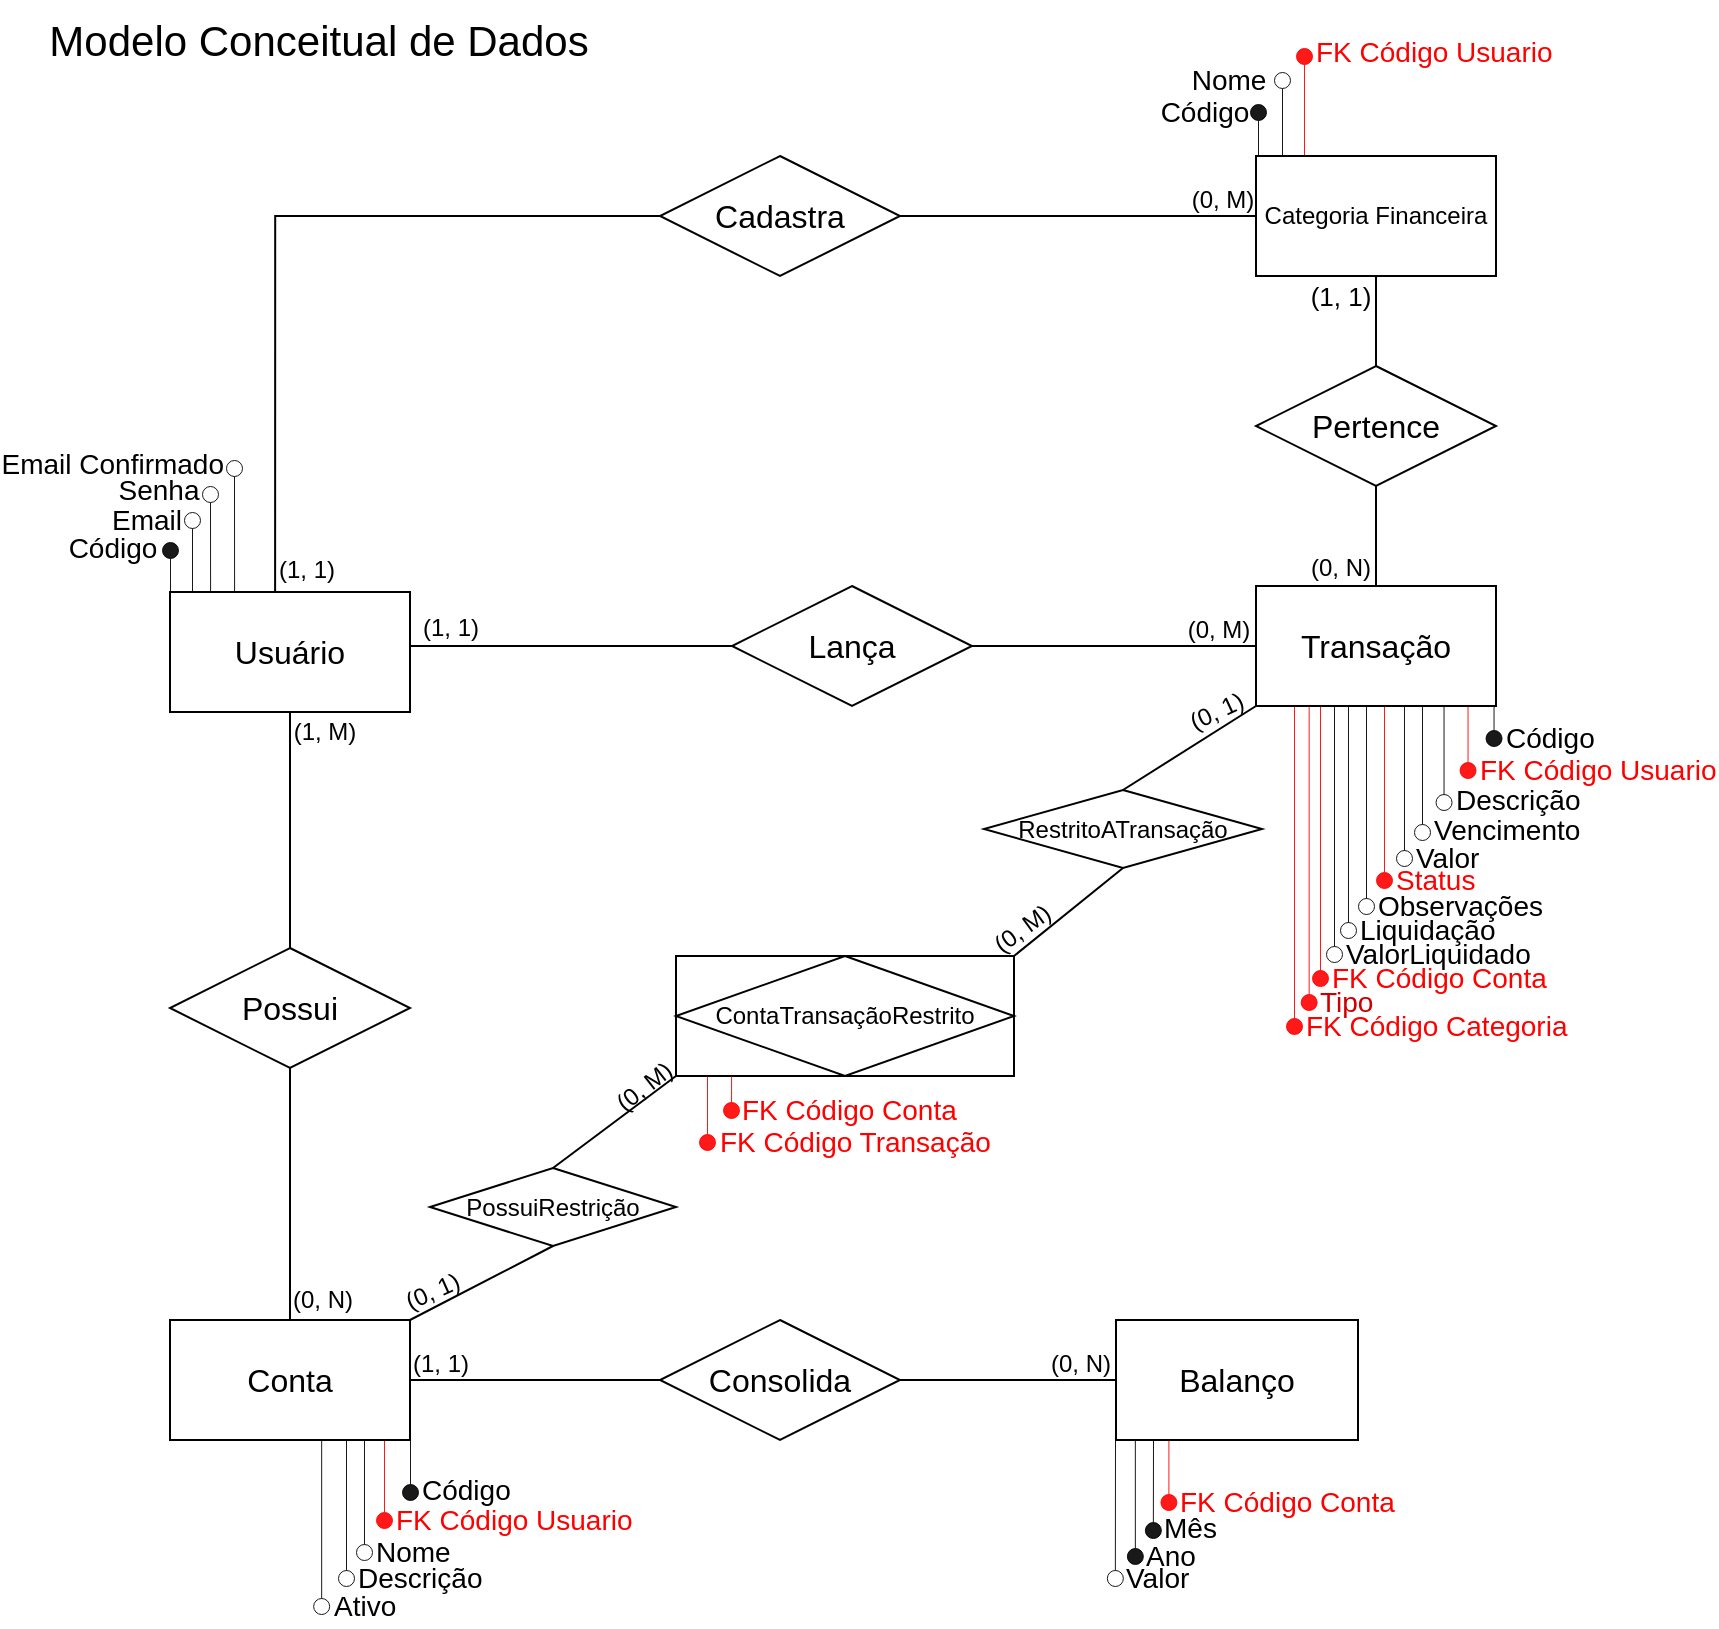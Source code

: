 <mxfile version="23.0.2" type="device">
  <diagram name="Página-1" id="3gqKRnXt5KwjTsprkyF4">
    <mxGraphModel dx="1993" dy="967" grid="0" gridSize="10" guides="1" tooltips="1" connect="1" arrows="1" fold="1" page="0" pageScale="1" pageWidth="827" pageHeight="1169" math="0" shadow="0">
      <root>
        <mxCell id="0" />
        <mxCell id="1" parent="0" />
        <mxCell id="-aR6I5MmQxgVPl5FrKaz-46" value="FK Código Conta" style="html=1;verticalAlign=middle;startArrow=oval;startFill=1;endArrow=none;startSize=8;curved=0;rounded=0;fontSize=14;strokeColor=#FF0000;strokeWidth=0.5;endFill=0;entryX=0;entryY=1;entryDx=0;entryDy=0;jumpSize=0;shadow=0;opacity=90;jumpStyle=line;align=left;horizontal=1;labelBackgroundColor=none;fillColor=#f8cecc;fontColor=#FF0000;" parent="1" edge="1">
          <mxGeometry x="-1" y="-4" width="60" relative="1" as="geometry">
            <mxPoint x="480.2" y="1017" as="sourcePoint" />
            <mxPoint x="480.2" y="985" as="targetPoint" />
            <mxPoint as="offset" />
          </mxGeometry>
        </mxCell>
        <mxCell id="-aR6I5MmQxgVPl5FrKaz-48" value="Mês" style="html=1;verticalAlign=middle;startArrow=oval;startFill=1;endArrow=none;startSize=8;curved=0;rounded=0;fontSize=14;strokeColor=#000000;strokeWidth=0.5;endFill=0;jumpSize=0;shadow=0;opacity=90;jumpStyle=line;align=left;horizontal=1;labelBackgroundColor=none;fontColor=#000000;entryX=0.5;entryY=1;entryDx=0;entryDy=0;" parent="1" edge="1">
          <mxGeometry x="-0.965" y="-4" width="60" relative="1" as="geometry">
            <mxPoint x="472.43" y="1031" as="sourcePoint" />
            <mxPoint x="472.5" y="985" as="targetPoint" />
            <mxPoint as="offset" />
          </mxGeometry>
        </mxCell>
        <mxCell id="-aR6I5MmQxgVPl5FrKaz-49" value="Ano" style="html=1;verticalAlign=middle;startArrow=oval;startFill=1;endArrow=none;startSize=8;curved=0;rounded=0;fontSize=14;strokeColor=default;strokeWidth=0.5;endFill=0;jumpSize=0;shadow=0;opacity=90;jumpStyle=line;align=left;horizontal=1;labelBackgroundColor=none;entryX=0.425;entryY=0.993;entryDx=0;entryDy=0;entryPerimeter=0;" parent="1" edge="1">
          <mxGeometry x="-1" y="-4" width="60" relative="1" as="geometry">
            <mxPoint x="463.43" y="1044" as="sourcePoint" />
            <mxPoint x="463.425" y="984.58" as="targetPoint" />
            <mxPoint as="offset" />
          </mxGeometry>
        </mxCell>
        <mxCell id="-aR6I5MmQxgVPl5FrKaz-50" value="Valor" style="html=1;verticalAlign=middle;startArrow=oval;startFill=0;endArrow=none;startSize=8;curved=0;rounded=0;fontSize=14;strokeColor=default;strokeWidth=0.5;endFill=0;jumpSize=0;shadow=0;opacity=90;jumpStyle=line;align=left;horizontal=1;labelBackgroundColor=none;entryX=0.343;entryY=1.006;entryDx=0;entryDy=0;entryPerimeter=0;" parent="1" edge="1">
          <mxGeometry x="-1" y="-4" width="60" relative="1" as="geometry">
            <mxPoint x="453.43" y="1055" as="sourcePoint" />
            <mxPoint x="453.503" y="985.36" as="targetPoint" />
            <mxPoint as="offset" />
          </mxGeometry>
        </mxCell>
        <mxCell id="Ddyv1p4y5gCR3032bXAw-1" style="edgeStyle=orthogonalEdgeStyle;rounded=0;orthogonalLoop=1;jettySize=auto;html=1;entryX=0;entryY=0.5;entryDx=0;entryDy=0;strokeColor=default;endArrow=none;endFill=0;exitX=1;exitY=0.5;exitDx=0;exitDy=0;" parent="1" source="-aR6I5MmQxgVPl5FrKaz-4" edge="1">
          <mxGeometry relative="1" as="geometry">
            <mxPoint x="524" y="589" as="targetPoint" />
            <mxPoint x="460" y="589" as="sourcePoint" />
          </mxGeometry>
        </mxCell>
        <mxCell id="Ddyv1p4y5gCR3032bXAw-5" value="(1, 1)" style="text;html=1;align=center;verticalAlign=middle;resizable=0;points=[];autosize=1;strokeColor=none;fillColor=none;" parent="1" vertex="1">
          <mxGeometry x="98" y="567" width="46" height="26" as="geometry" />
        </mxCell>
        <mxCell id="Ddyv1p4y5gCR3032bXAw-7" style="edgeStyle=orthogonalEdgeStyle;rounded=0;orthogonalLoop=1;jettySize=auto;html=1;entryX=0.5;entryY=0;entryDx=0;entryDy=0;strokeColor=default;endArrow=none;endFill=0;exitX=0.5;exitY=1;exitDx=0;exitDy=0;" parent="1" source="Ddyv1p4y5gCR3032bXAw-2" target="Ddyv1p4y5gCR3032bXAw-10" edge="1">
          <mxGeometry relative="1" as="geometry">
            <mxPoint x="185" y="779" as="sourcePoint" />
          </mxGeometry>
        </mxCell>
        <mxCell id="Ddyv1p4y5gCR3032bXAw-8" style="edgeStyle=orthogonalEdgeStyle;rounded=0;orthogonalLoop=1;jettySize=auto;html=1;entryX=0.5;entryY=1;entryDx=0;entryDy=0;endArrow=none;endFill=0;" parent="1" source="Ddyv1p4y5gCR3032bXAw-9" target="Ddyv1p4y5gCR3032bXAw-10" edge="1">
          <mxGeometry relative="1" as="geometry" />
        </mxCell>
        <mxCell id="Ddyv1p4y5gCR3032bXAw-11" value="(0, N)" style="text;html=1;align=center;verticalAlign=middle;resizable=0;points=[];autosize=1;strokeColor=none;fillColor=none;" parent="1" vertex="1">
          <mxGeometry x="33" y="903" width="48" height="26" as="geometry" />
        </mxCell>
        <mxCell id="Ddyv1p4y5gCR3032bXAw-13" value="&lt;font style=&quot;font-size: 21px;&quot;&gt;Modelo Conceitual de Dados&lt;/font&gt;" style="text;html=1;align=center;verticalAlign=middle;resizable=0;points=[];autosize=1;strokeColor=none;fillColor=none;strokeWidth=5;" parent="1" vertex="1">
          <mxGeometry x="-90" y="266" width="290" height="40" as="geometry" />
        </mxCell>
        <mxCell id="Ddyv1p4y5gCR3032bXAw-21" style="edgeStyle=orthogonalEdgeStyle;rounded=0;orthogonalLoop=1;jettySize=auto;html=1;entryX=0.5;entryY=0;entryDx=0;entryDy=0;endArrow=none;endFill=0;exitX=0.5;exitY=1;exitDx=0;exitDy=0;" parent="1" source="Ddyv1p4y5gCR3032bXAw-20" target="Ddyv1p4y5gCR3032bXAw-23" edge="1">
          <mxGeometry relative="1" as="geometry">
            <mxPoint x="583" y="777.09" as="sourcePoint" />
          </mxGeometry>
        </mxCell>
        <mxCell id="Ddyv1p4y5gCR3032bXAw-22" style="edgeStyle=none;curved=1;rounded=0;orthogonalLoop=1;jettySize=auto;html=1;fontSize=12;startSize=8;endSize=8;endArrow=none;endFill=0;exitX=0.5;exitY=1;exitDx=0;exitDy=0;" parent="1" source="Ddyv1p4y5gCR3032bXAw-23" target="-aR6I5MmQxgVPl5FrKaz-3" edge="1">
          <mxGeometry relative="1" as="geometry">
            <mxPoint x="583" y="559" as="targetPoint" />
          </mxGeometry>
        </mxCell>
        <mxCell id="Ddyv1p4y5gCR3032bXAw-23" value="Pertence&lt;span style=&quot;color: rgb(255, 255, 255); font-family: &amp;quot;Söhne Mono&amp;quot;, Monaco, &amp;quot;Andale Mono&amp;quot;, &amp;quot;Ubuntu Mono&amp;quot;, monospace; font-size: 16px; text-align: left; background-color: rgb(0, 0, 0);&quot;&gt;&lt;/span&gt;" style="shape=rhombus;perimeter=rhombusPerimeter;whiteSpace=wrap;html=1;align=center;fontSize=16;" parent="1" vertex="1">
          <mxGeometry x="524" y="449" width="120" height="60" as="geometry" />
        </mxCell>
        <mxCell id="Ddyv1p4y5gCR3032bXAw-24" value="(0, N)" style="text;html=1;align=center;verticalAlign=middle;resizable=0;points=[];autosize=1;strokeColor=none;fillColor=none;" parent="1" vertex="1">
          <mxGeometry x="542" y="537" width="48" height="26" as="geometry" />
        </mxCell>
        <mxCell id="Ddyv1p4y5gCR3032bXAw-25" value="&lt;font style=&quot;font-size: 13px;&quot;&gt;(1, 1)&lt;/font&gt;" style="text;html=1;align=center;verticalAlign=middle;resizable=0;points=[];autosize=1;strokeColor=none;fillColor=none;" parent="1" vertex="1">
          <mxGeometry x="541" y="399" width="50" height="30" as="geometry" />
        </mxCell>
        <mxCell id="1lb71b4xDuS99vZYYrAy-21" value="Código&lt;br style=&quot;font-size: 14px;&quot;&gt;" style="html=1;verticalAlign=middle;startArrow=oval;startFill=1;endArrow=none;startSize=8;curved=0;rounded=0;fontSize=14;strokeColor=#000000;strokeWidth=0.5;endFill=0;entryX=0;entryY=0;entryDx=0;entryDy=0;jumpSize=0;shadow=0;opacity=90;jumpStyle=line;align=center;horizontal=1;labelBackgroundColor=none;" parent="1" target="Ddyv1p4y5gCR3032bXAw-2" edge="1">
          <mxGeometry x="-1" y="-29" width="60" relative="1" as="geometry">
            <mxPoint x="-19" y="541" as="sourcePoint" />
            <mxPoint x="-19.0" y="566" as="targetPoint" />
            <mxPoint y="-1" as="offset" />
          </mxGeometry>
        </mxCell>
        <mxCell id="1lb71b4xDuS99vZYYrAy-23" value="Email" style="html=1;verticalAlign=middle;startArrow=oval;startFill=0;endArrow=none;startSize=8;curved=0;rounded=0;fontSize=14;strokeWidth=0.5;endFill=0;entryX=0;entryY=0;entryDx=0;entryDy=0;jumpSize=0;shadow=0;opacity=90;jumpStyle=line;align=center;horizontal=1;fontColor=default;labelBackgroundColor=none;strokeColor=#000000;noJump=1;orthogonal=0;" parent="1" edge="1">
          <mxGeometry x="-1" y="-23" width="60" relative="1" as="geometry">
            <mxPoint x="-8" y="526" as="sourcePoint" />
            <mxPoint x="-8" y="562" as="targetPoint" />
            <mxPoint as="offset" />
          </mxGeometry>
        </mxCell>
        <mxCell id="1lb71b4xDuS99vZYYrAy-26" value="Senha" style="html=1;verticalAlign=middle;startArrow=oval;startFill=0;endArrow=none;startSize=8;curved=0;rounded=0;fontSize=14;strokeWidth=0.5;endFill=0;jumpSize=0;shadow=0;opacity=90;jumpStyle=line;align=center;horizontal=1;fontColor=default;labelBackgroundColor=none;strokeColor=#000000;noJump=1;orthogonal=0;arcSize=150;entryX=0.167;entryY=0.001;entryDx=0;entryDy=0;entryPerimeter=0;" parent="1" edge="1">
          <mxGeometry x="-1" y="-26" width="60" relative="1" as="geometry">
            <mxPoint x="1" y="513" as="sourcePoint" />
            <mxPoint x="1.04" y="562" as="targetPoint" />
            <mxPoint y="-2" as="offset" />
          </mxGeometry>
        </mxCell>
        <mxCell id="1lb71b4xDuS99vZYYrAy-27" value="Código&lt;br style=&quot;font-size: 14px;&quot;&gt;" style="html=1;verticalAlign=middle;startArrow=oval;startFill=1;endArrow=none;startSize=8;curved=0;rounded=0;fontSize=14;strokeColor=#000000;strokeWidth=0.5;endFill=0;entryX=0;entryY=1;entryDx=0;entryDy=0;jumpSize=0;shadow=0;opacity=90;jumpStyle=line;align=left;horizontal=1;labelBackgroundColor=none;" parent="1" edge="1">
          <mxGeometry x="-0.918" y="-4" width="60" relative="1" as="geometry">
            <mxPoint x="101" y="1012" as="sourcePoint" />
            <mxPoint x="101" y="985" as="targetPoint" />
            <mxPoint as="offset" />
          </mxGeometry>
        </mxCell>
        <mxCell id="1lb71b4xDuS99vZYYrAy-29" value="FK Código Usuario" style="html=1;verticalAlign=middle;startArrow=oval;startFill=1;endArrow=none;startSize=8;curved=0;rounded=0;fontSize=14;strokeColor=#FF0000;strokeWidth=0.5;endFill=0;entryX=0;entryY=1;entryDx=0;entryDy=0;jumpSize=0;shadow=0;opacity=90;jumpStyle=line;align=left;horizontal=1;labelBackgroundColor=none;fillColor=#f8cecc;fontColor=#FF0000;labelPosition=center;verticalLabelPosition=middle;" parent="1" edge="1">
          <mxGeometry x="-1" y="-4" width="60" relative="1" as="geometry">
            <mxPoint x="88" y="1026" as="sourcePoint" />
            <mxPoint x="88" y="985" as="targetPoint" />
            <mxPoint as="offset" />
          </mxGeometry>
        </mxCell>
        <mxCell id="1lb71b4xDuS99vZYYrAy-30" value="Nome" style="html=1;verticalAlign=middle;startArrow=oval;startFill=0;endArrow=none;startSize=8;curved=0;rounded=0;fontSize=14;strokeColor=default;strokeWidth=0.5;endFill=0;entryX=0;entryY=1;entryDx=0;entryDy=0;jumpSize=0;shadow=0;opacity=90;jumpStyle=line;align=left;horizontal=1;labelBackgroundColor=none;" parent="1" edge="1">
          <mxGeometry x="-1" y="-4" width="60" relative="1" as="geometry">
            <mxPoint x="78" y="1042" as="sourcePoint" />
            <mxPoint x="78" y="985" as="targetPoint" />
            <mxPoint as="offset" />
          </mxGeometry>
        </mxCell>
        <mxCell id="1lb71b4xDuS99vZYYrAy-31" value="Descrição" style="html=1;verticalAlign=middle;startArrow=oval;startFill=0;endArrow=none;startSize=8;curved=0;rounded=0;fontSize=14;strokeColor=default;strokeWidth=0.5;endFill=0;entryX=0;entryY=1;entryDx=0;entryDy=0;jumpSize=0;shadow=0;opacity=90;jumpStyle=line;align=left;horizontal=1;labelBackgroundColor=none;" parent="1" edge="1">
          <mxGeometry x="-1" y="-4" width="60" relative="1" as="geometry">
            <mxPoint x="69" y="1055" as="sourcePoint" />
            <mxPoint x="69" y="985" as="targetPoint" />
            <mxPoint as="offset" />
          </mxGeometry>
        </mxCell>
        <mxCell id="1lb71b4xDuS99vZYYrAy-33" value="Código&lt;br style=&quot;font-size: 14px;&quot;&gt;" style="html=1;verticalAlign=middle;startArrow=oval;startFill=1;endArrow=none;startSize=8;curved=0;rounded=0;fontSize=14;strokeColor=#000000;strokeWidth=0.5;endFill=0;entryX=0;entryY=0;entryDx=0;entryDy=0;jumpSize=0;shadow=0;opacity=90;jumpStyle=line;align=center;horizontal=1;labelBackgroundColor=none;" parent="1" edge="1">
          <mxGeometry x="-1" y="-27" width="60" relative="1" as="geometry">
            <mxPoint x="525" y="322" as="sourcePoint" />
            <mxPoint x="525" y="344" as="targetPoint" />
            <mxPoint as="offset" />
          </mxGeometry>
        </mxCell>
        <mxCell id="1lb71b4xDuS99vZYYrAy-35" value="Nome" style="html=1;verticalAlign=middle;startArrow=oval;startFill=0;endArrow=none;startSize=8;curved=0;rounded=0;fontSize=14;strokeColor=#000000;strokeWidth=0.5;endFill=0;entryX=0;entryY=0;entryDx=0;entryDy=0;jumpSize=0;shadow=0;opacity=90;jumpStyle=line;align=center;horizontal=1;labelBackgroundColor=none;" parent="1" edge="1">
          <mxGeometry x="-1" y="-27" width="60" relative="1" as="geometry">
            <mxPoint x="537" y="306" as="sourcePoint" />
            <mxPoint x="537" y="344" as="targetPoint" />
            <mxPoint as="offset" />
          </mxGeometry>
        </mxCell>
        <mxCell id="1lb71b4xDuS99vZYYrAy-87" value="Ativo" style="html=1;verticalAlign=middle;startArrow=oval;startFill=0;endArrow=none;startSize=8;curved=0;rounded=0;fontSize=14;strokeColor=default;strokeWidth=0.5;endFill=0;entryX=0;entryY=1;entryDx=0;entryDy=0;jumpSize=0;shadow=0;opacity=90;jumpStyle=line;align=left;horizontal=1;labelBackgroundColor=none;" parent="1" edge="1">
          <mxGeometry x="-1" y="-4" width="60" relative="1" as="geometry">
            <mxPoint x="56.58" y="1069" as="sourcePoint" />
            <mxPoint x="56.58" y="985" as="targetPoint" />
            <mxPoint as="offset" />
          </mxGeometry>
        </mxCell>
        <mxCell id="-aR6I5MmQxgVPl5FrKaz-6" style="edgeStyle=orthogonalEdgeStyle;rounded=0;orthogonalLoop=1;jettySize=auto;html=1;entryX=0;entryY=0.5;entryDx=0;entryDy=0;strokeColor=default;endArrow=none;endFill=0;" parent="1" source="Ddyv1p4y5gCR3032bXAw-2" target="-aR6I5MmQxgVPl5FrKaz-4" edge="1">
          <mxGeometry relative="1" as="geometry">
            <mxPoint x="365" y="621" as="targetPoint" />
            <mxPoint x="314" y="621.0" as="sourcePoint" />
            <Array as="points">
              <mxPoint x="124" y="589" />
              <mxPoint x="124" y="589" />
            </Array>
          </mxGeometry>
        </mxCell>
        <mxCell id="-aR6I5MmQxgVPl5FrKaz-7" value="(0, M)" style="text;html=1;align=center;verticalAlign=middle;resizable=0;points=[];autosize=1;strokeColor=none;fillColor=none;" parent="1" vertex="1">
          <mxGeometry x="480" y="568" width="49" height="26" as="geometry" />
        </mxCell>
        <mxCell id="-aR6I5MmQxgVPl5FrKaz-13" value="Código&lt;br style=&quot;font-size: 14px;&quot;&gt;" style="html=1;verticalAlign=middle;startArrow=oval;startFill=1;endArrow=none;startSize=8;curved=0;rounded=0;fontSize=14;strokeColor=#000000;strokeWidth=0.5;endFill=0;entryX=0;entryY=1;entryDx=0;entryDy=0;jumpSize=0;shadow=0;opacity=90;jumpStyle=line;align=left;horizontal=1;labelBackgroundColor=none;" parent="1" edge="1">
          <mxGeometry x="-0.926" y="-4" width="60" relative="1" as="geometry">
            <mxPoint x="642.77" y="635" as="sourcePoint" />
            <mxPoint x="642.77" y="619" as="targetPoint" />
            <mxPoint as="offset" />
          </mxGeometry>
        </mxCell>
        <mxCell id="-aR6I5MmQxgVPl5FrKaz-14" value="FK Código Usuario" style="html=1;verticalAlign=middle;startArrow=oval;startFill=1;endArrow=none;startSize=8;curved=0;rounded=0;fontSize=14;strokeColor=#FF0000;strokeWidth=0.5;endFill=0;entryX=0;entryY=1;entryDx=0;entryDy=0;jumpSize=0;shadow=0;opacity=90;jumpStyle=line;align=left;horizontal=1;labelBackgroundColor=none;fillColor=#f8cecc;fontColor=#FF0000;" parent="1" edge="1">
          <mxGeometry x="-1" y="-4" width="60" relative="1" as="geometry">
            <mxPoint x="629.77" y="651" as="sourcePoint" />
            <mxPoint x="629.77" y="619" as="targetPoint" />
            <mxPoint as="offset" />
          </mxGeometry>
        </mxCell>
        <mxCell id="-aR6I5MmQxgVPl5FrKaz-15" value="Descrição" style="html=1;verticalAlign=middle;startArrow=oval;startFill=0;endArrow=none;startSize=8;curved=0;rounded=0;fontSize=14;strokeColor=default;strokeWidth=0.5;endFill=0;entryX=0;entryY=1;entryDx=0;entryDy=0;jumpSize=0;shadow=0;opacity=90;jumpStyle=line;align=left;horizontal=1;labelBackgroundColor=none;" parent="1" edge="1">
          <mxGeometry x="-0.958" y="-4" width="60" relative="1" as="geometry">
            <mxPoint x="617.77" y="667" as="sourcePoint" />
            <mxPoint x="617.77" y="619" as="targetPoint" />
            <mxPoint as="offset" />
          </mxGeometry>
        </mxCell>
        <mxCell id="-aR6I5MmQxgVPl5FrKaz-16" value="Vencimento" style="html=1;verticalAlign=middle;startArrow=oval;startFill=0;endArrow=none;startSize=8;curved=0;rounded=0;fontSize=14;strokeColor=#000000;strokeWidth=0.5;endFill=0;jumpSize=0;shadow=0;opacity=90;jumpStyle=line;align=left;horizontal=1;labelBackgroundColor=none;fontColor=#000000;" parent="1" edge="1">
          <mxGeometry x="-0.965" y="-4" width="60" relative="1" as="geometry">
            <mxPoint x="607" y="682" as="sourcePoint" />
            <mxPoint x="607" y="619" as="targetPoint" />
            <mxPoint as="offset" />
          </mxGeometry>
        </mxCell>
        <mxCell id="-aR6I5MmQxgVPl5FrKaz-17" value="Valor" style="html=1;verticalAlign=middle;startArrow=oval;startFill=0;endArrow=none;startSize=8;curved=0;rounded=0;fontSize=14;strokeColor=default;strokeWidth=0.5;endFill=0;jumpSize=0;shadow=0;opacity=90;jumpStyle=line;align=left;horizontal=1;labelBackgroundColor=none;" parent="1" edge="1">
          <mxGeometry x="-1" y="-4" width="60" relative="1" as="geometry">
            <mxPoint x="598" y="695" as="sourcePoint" />
            <mxPoint x="598" y="619" as="targetPoint" />
            <mxPoint as="offset" />
          </mxGeometry>
        </mxCell>
        <mxCell id="-aR6I5MmQxgVPl5FrKaz-18" value="Status" style="html=1;verticalAlign=middle;startArrow=oval;startFill=1;endArrow=none;startSize=8;curved=0;rounded=0;fontSize=14;strokeColor=#FF0000;strokeWidth=0.5;endFill=0;jumpSize=0;shadow=0;opacity=90;jumpStyle=line;align=left;horizontal=1;labelBackgroundColor=none;fontColor=#FF0000;" parent="1" edge="1">
          <mxGeometry x="-1" y="-4" width="60" relative="1" as="geometry">
            <mxPoint x="588" y="706" as="sourcePoint" />
            <mxPoint x="588" y="619" as="targetPoint" />
            <mxPoint as="offset" />
          </mxGeometry>
        </mxCell>
        <mxCell id="-aR6I5MmQxgVPl5FrKaz-19" value="Observações" style="html=1;verticalAlign=middle;startArrow=oval;startFill=0;endArrow=none;startSize=8;curved=0;rounded=0;fontSize=14;strokeColor=default;strokeWidth=0.5;endFill=0;jumpSize=0;shadow=0;opacity=90;jumpStyle=line;align=left;horizontal=1;labelBackgroundColor=none;" parent="1" edge="1">
          <mxGeometry x="-1" y="-4" width="60" relative="1" as="geometry">
            <mxPoint x="579" y="719" as="sourcePoint" />
            <mxPoint x="579" y="619" as="targetPoint" />
            <mxPoint as="offset" />
          </mxGeometry>
        </mxCell>
        <mxCell id="-aR6I5MmQxgVPl5FrKaz-20" value="Liquidação" style="html=1;verticalAlign=middle;startArrow=oval;startFill=0;endArrow=none;startSize=8;curved=0;rounded=0;fontSize=14;strokeColor=default;strokeWidth=0.5;endFill=0;jumpSize=0;shadow=0;opacity=90;jumpStyle=line;align=left;horizontal=1;labelBackgroundColor=none;" parent="1" edge="1">
          <mxGeometry x="-1" y="-4" width="60" relative="1" as="geometry">
            <mxPoint x="570" y="731" as="sourcePoint" />
            <mxPoint x="570" y="619" as="targetPoint" />
            <mxPoint as="offset" />
          </mxGeometry>
        </mxCell>
        <mxCell id="-aR6I5MmQxgVPl5FrKaz-21" value="ValorLiquidado" style="html=1;verticalAlign=middle;startArrow=oval;startFill=0;endArrow=none;startSize=8;curved=0;rounded=0;fontSize=14;strokeColor=default;strokeWidth=0.5;endFill=0;jumpSize=0;shadow=0;opacity=90;jumpStyle=line;align=left;horizontal=1;labelBackgroundColor=none;" parent="1" edge="1">
          <mxGeometry x="-1" y="-4" width="60" relative="1" as="geometry">
            <mxPoint x="563" y="743" as="sourcePoint" />
            <mxPoint x="563" y="619" as="targetPoint" />
            <mxPoint as="offset" />
          </mxGeometry>
        </mxCell>
        <mxCell id="-aR6I5MmQxgVPl5FrKaz-22" value="FK Código Conta" style="html=1;verticalAlign=middle;startArrow=oval;startFill=1;endArrow=none;startSize=8;curved=0;rounded=0;fontSize=14;strokeColor=#FF0000;strokeWidth=0.5;endFill=0;jumpSize=0;shadow=0;opacity=90;jumpStyle=line;align=left;horizontal=1;labelBackgroundColor=none;fontColor=#FF0000;" parent="1" edge="1">
          <mxGeometry x="-1" y="-4" width="60" relative="1" as="geometry">
            <mxPoint x="556" y="755" as="sourcePoint" />
            <mxPoint x="556" y="619" as="targetPoint" />
            <mxPoint as="offset" />
          </mxGeometry>
        </mxCell>
        <mxCell id="-aR6I5MmQxgVPl5FrKaz-23" value="Tipo" style="html=1;verticalAlign=middle;startArrow=oval;startFill=1;endArrow=none;startSize=8;curved=0;rounded=0;fontSize=14;strokeColor=#FF0000;strokeWidth=0.5;endFill=0;jumpSize=0;shadow=0;opacity=90;jumpStyle=line;align=left;horizontal=1;labelBackgroundColor=none;fontColor=#CC0000;" parent="1" edge="1">
          <mxGeometry x="-1" y="-4" width="60" relative="1" as="geometry">
            <mxPoint x="550.33" y="767" as="sourcePoint" />
            <mxPoint x="550.33" y="619" as="targetPoint" />
            <mxPoint as="offset" />
          </mxGeometry>
        </mxCell>
        <mxCell id="-aR6I5MmQxgVPl5FrKaz-25" value="FK Código Categoria" style="html=1;verticalAlign=middle;startArrow=oval;startFill=1;endArrow=none;startSize=8;curved=0;rounded=0;fontSize=14;strokeColor=#FF0000;strokeWidth=0.5;endFill=0;jumpSize=0;shadow=0;opacity=90;jumpStyle=line;align=left;horizontal=1;labelBackgroundColor=none;fontColor=#FF0000;" parent="1" edge="1">
          <mxGeometry x="-1" y="-4" width="60" relative="1" as="geometry">
            <mxPoint x="543" y="779" as="sourcePoint" />
            <mxPoint x="543" y="619" as="targetPoint" />
            <mxPoint as="offset" />
          </mxGeometry>
        </mxCell>
        <mxCell id="-aR6I5MmQxgVPl5FrKaz-27" style="edgeStyle=orthogonalEdgeStyle;rounded=0;orthogonalLoop=1;jettySize=auto;html=1;strokeColor=default;endArrow=none;endFill=0;exitX=0.438;exitY=-0.003;exitDx=0;exitDy=0;exitPerimeter=0;entryX=0;entryY=0.5;entryDx=0;entryDy=0;" parent="1" source="Ddyv1p4y5gCR3032bXAw-2" target="-aR6I5MmQxgVPl5FrKaz-28" edge="1">
          <mxGeometry relative="1" as="geometry">
            <mxPoint x="104" y="367" as="targetPoint" />
            <mxPoint x="117" y="419" as="sourcePoint" />
          </mxGeometry>
        </mxCell>
        <mxCell id="-aR6I5MmQxgVPl5FrKaz-29" style="edgeStyle=orthogonalEdgeStyle;rounded=0;orthogonalLoop=1;jettySize=auto;html=1;strokeColor=default;endArrow=none;endFill=0;exitX=0;exitY=0.5;exitDx=0;exitDy=0;entryX=1;entryY=0.5;entryDx=0;entryDy=0;" parent="1" source="Ddyv1p4y5gCR3032bXAw-20" target="-aR6I5MmQxgVPl5FrKaz-28" edge="1">
          <mxGeometry relative="1" as="geometry">
            <mxPoint x="329.44" y="406.18" as="targetPoint" />
            <mxPoint x="219.44" y="569.18" as="sourcePoint" />
          </mxGeometry>
        </mxCell>
        <mxCell id="-aR6I5MmQxgVPl5FrKaz-30" value="(1, 1)" style="text;html=1;align=center;verticalAlign=middle;resizable=0;points=[];autosize=1;strokeColor=none;fillColor=none;" parent="1" vertex="1">
          <mxGeometry x="26" y="538" width="46" height="26" as="geometry" />
        </mxCell>
        <mxCell id="-aR6I5MmQxgVPl5FrKaz-31" value="(0, M)" style="text;html=1;align=center;verticalAlign=middle;resizable=0;points=[];autosize=1;strokeColor=none;fillColor=none;" parent="1" vertex="1">
          <mxGeometry x="482" y="353" width="49" height="26" as="geometry" />
        </mxCell>
        <mxCell id="-aR6I5MmQxgVPl5FrKaz-32" value="(1, M)" style="text;html=1;align=center;verticalAlign=middle;resizable=0;points=[];autosize=1;strokeColor=none;fillColor=none;" parent="1" vertex="1">
          <mxGeometry x="33" y="619" width="49" height="26" as="geometry" />
        </mxCell>
        <mxCell id="-aR6I5MmQxgVPl5FrKaz-33" style="edgeStyle=orthogonalEdgeStyle;rounded=0;orthogonalLoop=1;jettySize=auto;html=1;strokeColor=default;endArrow=none;endFill=0;exitX=1;exitY=0.5;exitDx=0;exitDy=0;entryX=0;entryY=0.5;entryDx=0;entryDy=0;" parent="1" source="-aR6I5MmQxgVPl5FrKaz-35" target="-aR6I5MmQxgVPl5FrKaz-38" edge="1">
          <mxGeometry relative="1" as="geometry">
            <mxPoint x="432" y="957" as="targetPoint" />
            <mxPoint x="401" y="957.0" as="sourcePoint" />
          </mxGeometry>
        </mxCell>
        <mxCell id="-aR6I5MmQxgVPl5FrKaz-34" value="(1, 1)" style="text;html=1;align=center;verticalAlign=middle;resizable=0;points=[];autosize=1;strokeColor=none;fillColor=none;" parent="1" vertex="1">
          <mxGeometry x="93" y="935" width="46" height="26" as="geometry" />
        </mxCell>
        <mxCell id="-aR6I5MmQxgVPl5FrKaz-36" style="edgeStyle=orthogonalEdgeStyle;rounded=0;orthogonalLoop=1;jettySize=auto;html=1;entryX=0;entryY=0.5;entryDx=0;entryDy=0;strokeColor=default;endArrow=none;endFill=0;" parent="1" source="Ddyv1p4y5gCR3032bXAw-9" target="-aR6I5MmQxgVPl5FrKaz-35" edge="1">
          <mxGeometry relative="1" as="geometry">
            <mxPoint x="173" y="956" as="targetPoint" />
            <mxPoint x="113" y="956" as="sourcePoint" />
            <Array as="points" />
          </mxGeometry>
        </mxCell>
        <mxCell id="-aR6I5MmQxgVPl5FrKaz-37" value="(0, N)" style="text;html=1;align=center;verticalAlign=middle;resizable=0;points=[];autosize=1;strokeColor=none;fillColor=none;" parent="1" vertex="1">
          <mxGeometry x="412" y="935" width="48" height="26" as="geometry" />
        </mxCell>
        <mxCell id="0yUFr_m2Tz5zi-AH8CZO-1" value="Email Confirmado" style="html=1;verticalAlign=middle;startArrow=oval;startFill=0;endArrow=none;startSize=8;curved=0;rounded=0;fontSize=14;strokeWidth=0.5;endFill=0;jumpSize=0;shadow=0;opacity=90;jumpStyle=line;align=right;horizontal=1;fontColor=default;labelBackgroundColor=none;strokeColor=#000000;noJump=1;orthogonal=0;arcSize=150;entryX=0.167;entryY=0.001;entryDx=0;entryDy=0;entryPerimeter=0;" edge="1" parent="1">
          <mxGeometry x="-1" y="-4" width="60" relative="1" as="geometry">
            <mxPoint x="13" y="500" as="sourcePoint" />
            <mxPoint x="13.04" y="562" as="targetPoint" />
            <mxPoint y="-2" as="offset" />
          </mxGeometry>
        </mxCell>
        <mxCell id="0yUFr_m2Tz5zi-AH8CZO-3" style="rounded=0;orthogonalLoop=1;jettySize=auto;html=1;entryX=1;entryY=0;entryDx=0;entryDy=0;strokeColor=default;endArrow=none;endFill=0;exitX=0.5;exitY=1;exitDx=0;exitDy=0;" edge="1" parent="1" source="0yUFr_m2Tz5zi-AH8CZO-20" target="0yUFr_m2Tz5zi-AH8CZO-12">
          <mxGeometry relative="1" as="geometry">
            <mxPoint x="242" y="778.75" as="targetPoint" />
            <mxPoint x="230.5" y="750" as="sourcePoint" />
          </mxGeometry>
        </mxCell>
        <mxCell id="Ddyv1p4y5gCR3032bXAw-2" value="&lt;font style=&quot;font-size: 16px;&quot;&gt;Usuário&lt;/font&gt;" style="rounded=0;whiteSpace=wrap;html=1;" parent="1" vertex="1">
          <mxGeometry x="-19" y="562" width="120" height="60" as="geometry" />
        </mxCell>
        <mxCell id="Ddyv1p4y5gCR3032bXAw-9" value="&lt;font style=&quot;font-size: 16px;&quot;&gt;Conta&lt;br&gt;&lt;/font&gt;" style="rounded=0;whiteSpace=wrap;html=1;" parent="1" vertex="1">
          <mxGeometry x="-19" y="926" width="120" height="60" as="geometry" />
        </mxCell>
        <mxCell id="Ddyv1p4y5gCR3032bXAw-10" value="Possui" style="shape=rhombus;perimeter=rhombusPerimeter;whiteSpace=wrap;html=1;align=center;fontSize=16;" parent="1" vertex="1">
          <mxGeometry x="-19" y="740" width="120" height="60" as="geometry" />
        </mxCell>
        <mxCell id="-aR6I5MmQxgVPl5FrKaz-3" value="&lt;font style=&quot;font-size: 16px;&quot;&gt;Transação&lt;/font&gt;" style="rounded=0;whiteSpace=wrap;html=1;" parent="1" vertex="1">
          <mxGeometry x="524" y="559" width="120" height="60" as="geometry" />
        </mxCell>
        <mxCell id="-aR6I5MmQxgVPl5FrKaz-4" value="Lança" style="shape=rhombus;perimeter=rhombusPerimeter;whiteSpace=wrap;html=1;align=center;fontSize=16;" parent="1" vertex="1">
          <mxGeometry x="262" y="559" width="120" height="60" as="geometry" />
        </mxCell>
        <mxCell id="-aR6I5MmQxgVPl5FrKaz-28" value="Cadastra" style="shape=rhombus;perimeter=rhombusPerimeter;whiteSpace=wrap;html=1;align=center;fontSize=16;" parent="1" vertex="1">
          <mxGeometry x="226" y="344" width="120" height="60" as="geometry" />
        </mxCell>
        <mxCell id="-aR6I5MmQxgVPl5FrKaz-35" value="Consolida" style="shape=rhombus;perimeter=rhombusPerimeter;whiteSpace=wrap;html=1;align=center;fontSize=16;" parent="1" vertex="1">
          <mxGeometry x="226" y="926" width="120" height="60" as="geometry" />
        </mxCell>
        <mxCell id="-aR6I5MmQxgVPl5FrKaz-38" value="&lt;font style=&quot;font-size: 16px;&quot;&gt;Balanço&lt;br&gt;&lt;/font&gt;" style="rounded=0;whiteSpace=wrap;html=1;" parent="1" vertex="1">
          <mxGeometry x="454" y="926" width="121" height="60" as="geometry" />
        </mxCell>
        <mxCell id="0yUFr_m2Tz5zi-AH8CZO-12" value="ContaTransaçãoRestrito" style="shape=associativeEntity;whiteSpace=wrap;html=1;align=center;" vertex="1" parent="1">
          <mxGeometry x="234" y="744" width="169" height="60" as="geometry" />
        </mxCell>
        <mxCell id="0yUFr_m2Tz5zi-AH8CZO-13" value="FK Código Conta" style="html=1;verticalAlign=middle;startArrow=oval;startFill=1;endArrow=none;startSize=8;curved=0;rounded=0;fontSize=14;strokeColor=#FF0000;strokeWidth=0.5;endFill=0;jumpSize=0;shadow=0;opacity=90;jumpStyle=line;align=left;horizontal=1;labelBackgroundColor=none;fontColor=#FF0000;entryX=0.186;entryY=1;entryDx=0;entryDy=0;entryPerimeter=0;" edge="1" parent="1">
          <mxGeometry x="-1" y="-4" width="60" relative="1" as="geometry">
            <mxPoint x="261.5" y="821" as="sourcePoint" />
            <mxPoint x="261.54" y="804" as="targetPoint" />
            <mxPoint as="offset" />
          </mxGeometry>
        </mxCell>
        <mxCell id="0yUFr_m2Tz5zi-AH8CZO-15" value="FK Código Transação" style="html=1;verticalAlign=middle;startArrow=oval;startFill=1;endArrow=none;startSize=8;curved=0;rounded=0;fontSize=14;strokeColor=#FF0000;strokeWidth=0.5;endFill=0;jumpSize=0;shadow=0;opacity=90;jumpStyle=line;align=left;horizontal=1;labelBackgroundColor=none;fontColor=#FF0000;entryX=0.186;entryY=1;entryDx=0;entryDy=0;entryPerimeter=0;" edge="1" parent="1">
          <mxGeometry x="-1" y="-4" width="60" relative="1" as="geometry">
            <mxPoint x="249.5" y="837" as="sourcePoint" />
            <mxPoint x="249.5" y="804" as="targetPoint" />
            <mxPoint as="offset" />
          </mxGeometry>
        </mxCell>
        <mxCell id="0yUFr_m2Tz5zi-AH8CZO-18" value="(0, M)" style="text;html=1;align=center;verticalAlign=middle;resizable=0;points=[];autosize=1;strokeColor=none;fillColor=none;rotation=-36;" vertex="1" parent="1">
          <mxGeometry x="382" y="718" width="49" height="26" as="geometry" />
        </mxCell>
        <mxCell id="0yUFr_m2Tz5zi-AH8CZO-21" value="" style="rounded=0;orthogonalLoop=1;jettySize=auto;html=1;entryX=0.5;entryY=0;entryDx=0;entryDy=0;strokeColor=default;endArrow=none;endFill=0;exitX=0;exitY=1;exitDx=0;exitDy=0;" edge="1" parent="1" source="-aR6I5MmQxgVPl5FrKaz-3" target="0yUFr_m2Tz5zi-AH8CZO-20">
          <mxGeometry relative="1" as="geometry">
            <mxPoint x="489" y="673" as="targetPoint" />
            <mxPoint x="524" y="619" as="sourcePoint" />
          </mxGeometry>
        </mxCell>
        <mxCell id="0yUFr_m2Tz5zi-AH8CZO-20" value="RestritoATransação" style="shape=rhombus;perimeter=rhombusPerimeter;whiteSpace=wrap;html=1;align=center;" vertex="1" parent="1">
          <mxGeometry x="388" y="661" width="139" height="39" as="geometry" />
        </mxCell>
        <mxCell id="0yUFr_m2Tz5zi-AH8CZO-22" value="(0, 1)" style="text;html=1;align=center;verticalAlign=middle;resizable=0;points=[];autosize=1;strokeColor=none;fillColor=none;rotation=-25;" vertex="1" parent="1">
          <mxGeometry x="481" y="609" width="46" height="26" as="geometry" />
        </mxCell>
        <mxCell id="0yUFr_m2Tz5zi-AH8CZO-23" style="rounded=0;orthogonalLoop=1;jettySize=auto;html=1;entryX=1;entryY=0;entryDx=0;entryDy=0;strokeColor=default;endArrow=none;endFill=0;exitX=0.5;exitY=1;exitDx=0;exitDy=0;" edge="1" parent="1" source="0yUFr_m2Tz5zi-AH8CZO-26" target="Ddyv1p4y5gCR3032bXAw-9">
          <mxGeometry relative="1" as="geometry">
            <mxPoint x="111" y="920" as="targetPoint" />
            <mxPoint x="-8.5" y="926" as="sourcePoint" />
          </mxGeometry>
        </mxCell>
        <mxCell id="0yUFr_m2Tz5zi-AH8CZO-24" value="(0, 1)" style="text;html=1;align=center;verticalAlign=middle;resizable=0;points=[];autosize=1;strokeColor=none;fillColor=none;rotation=-24;" vertex="1" parent="1">
          <mxGeometry x="89" y="899" width="46" height="26" as="geometry" />
        </mxCell>
        <mxCell id="0yUFr_m2Tz5zi-AH8CZO-25" value="" style="rounded=0;orthogonalLoop=1;jettySize=auto;html=1;entryX=0.5;entryY=0;entryDx=0;entryDy=0;strokeColor=default;endArrow=none;endFill=0;exitX=0;exitY=1;exitDx=0;exitDy=0;" edge="1" parent="1" target="0yUFr_m2Tz5zi-AH8CZO-26" source="0yUFr_m2Tz5zi-AH8CZO-12">
          <mxGeometry relative="1" as="geometry">
            <mxPoint x="250" y="849" as="targetPoint" />
            <mxPoint x="285" y="795" as="sourcePoint" />
          </mxGeometry>
        </mxCell>
        <mxCell id="0yUFr_m2Tz5zi-AH8CZO-26" value="PossuiRestrição" style="shape=rhombus;perimeter=rhombusPerimeter;whiteSpace=wrap;html=1;align=center;" vertex="1" parent="1">
          <mxGeometry x="111" y="850" width="123" height="39" as="geometry" />
        </mxCell>
        <mxCell id="0yUFr_m2Tz5zi-AH8CZO-27" value="(0, M)" style="text;html=1;align=center;verticalAlign=middle;resizable=0;points=[];autosize=1;strokeColor=none;fillColor=none;rotation=-38;" vertex="1" parent="1">
          <mxGeometry x="193" y="797" width="49" height="26" as="geometry" />
        </mxCell>
        <mxCell id="0yUFr_m2Tz5zi-AH8CZO-29" value="FK Código Usuario" style="html=1;verticalAlign=middle;startArrow=oval;startFill=1;endArrow=none;startSize=8;curved=0;rounded=0;fontSize=14;strokeColor=#FF0000;strokeWidth=0.5;endFill=0;entryX=0;entryY=1;entryDx=0;entryDy=0;jumpSize=0;shadow=0;opacity=90;jumpStyle=line;align=left;horizontal=1;labelBackgroundColor=none;fillColor=#f8cecc;fontColor=#FF0000;labelPosition=center;verticalLabelPosition=middle;" edge="1" parent="1">
          <mxGeometry x="-1" y="4" width="60" relative="1" as="geometry">
            <mxPoint x="548" y="294" as="sourcePoint" />
            <mxPoint x="548" y="344" as="targetPoint" />
            <mxPoint y="-2" as="offset" />
          </mxGeometry>
        </mxCell>
        <mxCell id="Ddyv1p4y5gCR3032bXAw-20" value="Categoria Financeira&lt;br&gt;" style="rounded=0;whiteSpace=wrap;html=1;fontSize=12;" parent="1" vertex="1">
          <mxGeometry x="524" y="344.0" width="120" height="60" as="geometry" />
        </mxCell>
      </root>
    </mxGraphModel>
  </diagram>
</mxfile>
